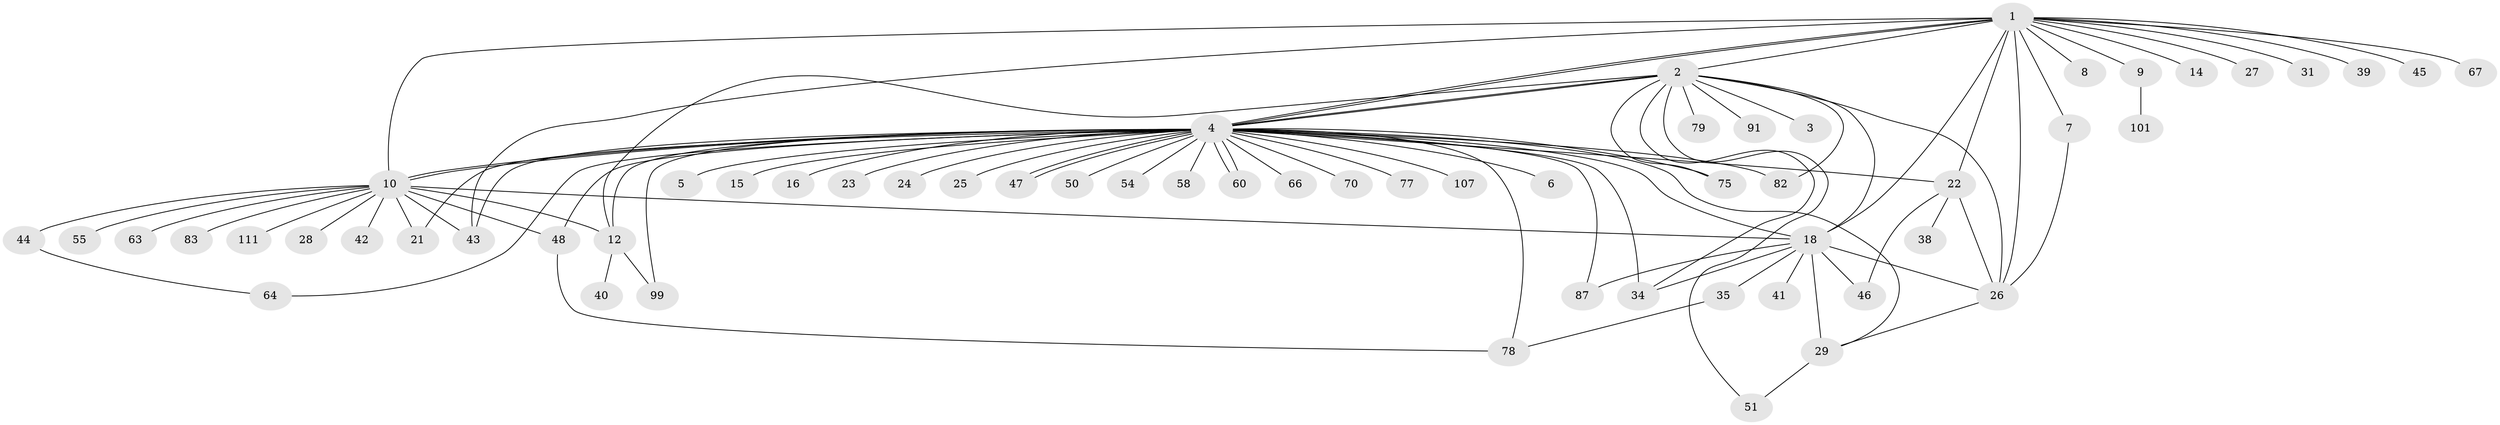 // original degree distribution, {21: 0.00819672131147541, 11: 0.01639344262295082, 1: 0.48360655737704916, 42: 0.00819672131147541, 2: 0.22131147540983606, 15: 0.00819672131147541, 6: 0.04918032786885246, 3: 0.11475409836065574, 5: 0.00819672131147541, 4: 0.07377049180327869, 8: 0.00819672131147541}
// Generated by graph-tools (version 1.1) at 2025/14/03/09/25 04:14:47]
// undirected, 61 vertices, 94 edges
graph export_dot {
graph [start="1"]
  node [color=gray90,style=filled];
  1;
  2 [super="+30"];
  3;
  4;
  5 [super="+121"];
  6;
  7;
  8;
  9;
  10 [super="+68+90+85+76+53+57+59+19+36+11"];
  12 [super="+20"];
  14 [super="+84"];
  15;
  16;
  18 [super="+32+89"];
  21;
  22 [super="+72"];
  23;
  24;
  25;
  26 [super="+100"];
  27;
  28;
  29 [super="+52+120+115+73"];
  31;
  34 [super="+103+37"];
  35 [super="+61"];
  38 [super="+102+108"];
  39;
  40 [super="+62"];
  41;
  42;
  43 [super="+69+122+96"];
  44;
  45;
  46 [super="+56"];
  47 [super="+109"];
  48 [super="+74"];
  50;
  51 [super="+65+86"];
  54;
  55;
  58;
  60;
  63;
  64;
  66;
  67;
  70;
  75;
  77;
  78 [super="+81"];
  79;
  82;
  83 [super="+116"];
  87;
  91;
  99 [super="+119+113"];
  101;
  107;
  111;
  1 -- 2;
  1 -- 4;
  1 -- 4;
  1 -- 7;
  1 -- 8;
  1 -- 9;
  1 -- 14;
  1 -- 18 [weight=2];
  1 -- 22;
  1 -- 26 [weight=2];
  1 -- 27;
  1 -- 31;
  1 -- 39;
  1 -- 43 [weight=2];
  1 -- 45;
  1 -- 67;
  1 -- 10;
  2 -- 3;
  2 -- 4 [weight=2];
  2 -- 4;
  2 -- 26;
  2 -- 75;
  2 -- 79;
  2 -- 82;
  2 -- 91;
  2 -- 12;
  2 -- 18;
  2 -- 34;
  2 -- 51;
  4 -- 5;
  4 -- 6;
  4 -- 10 [weight=3];
  4 -- 10;
  4 -- 12;
  4 -- 15;
  4 -- 16;
  4 -- 18;
  4 -- 21;
  4 -- 22;
  4 -- 23;
  4 -- 24;
  4 -- 25;
  4 -- 29;
  4 -- 47;
  4 -- 47;
  4 -- 48;
  4 -- 50;
  4 -- 54;
  4 -- 58;
  4 -- 60;
  4 -- 60;
  4 -- 64;
  4 -- 66;
  4 -- 70;
  4 -- 75;
  4 -- 77;
  4 -- 78;
  4 -- 82;
  4 -- 87;
  4 -- 99;
  4 -- 107;
  4 -- 43;
  4 -- 34 [weight=2];
  7 -- 26;
  9 -- 101;
  10 -- 28;
  10 -- 44;
  10 -- 63;
  10 -- 21;
  10 -- 18 [weight=2];
  10 -- 48;
  10 -- 43 [weight=2];
  10 -- 12 [weight=3];
  10 -- 42;
  10 -- 111;
  10 -- 83;
  10 -- 55;
  12 -- 99;
  12 -- 40;
  18 -- 35;
  18 -- 41;
  18 -- 29 [weight=2];
  18 -- 26;
  18 -- 34;
  18 -- 87;
  18 -- 46;
  22 -- 26;
  22 -- 38;
  22 -- 46;
  26 -- 29;
  29 -- 51;
  35 -- 78;
  44 -- 64;
  48 -- 78;
}
